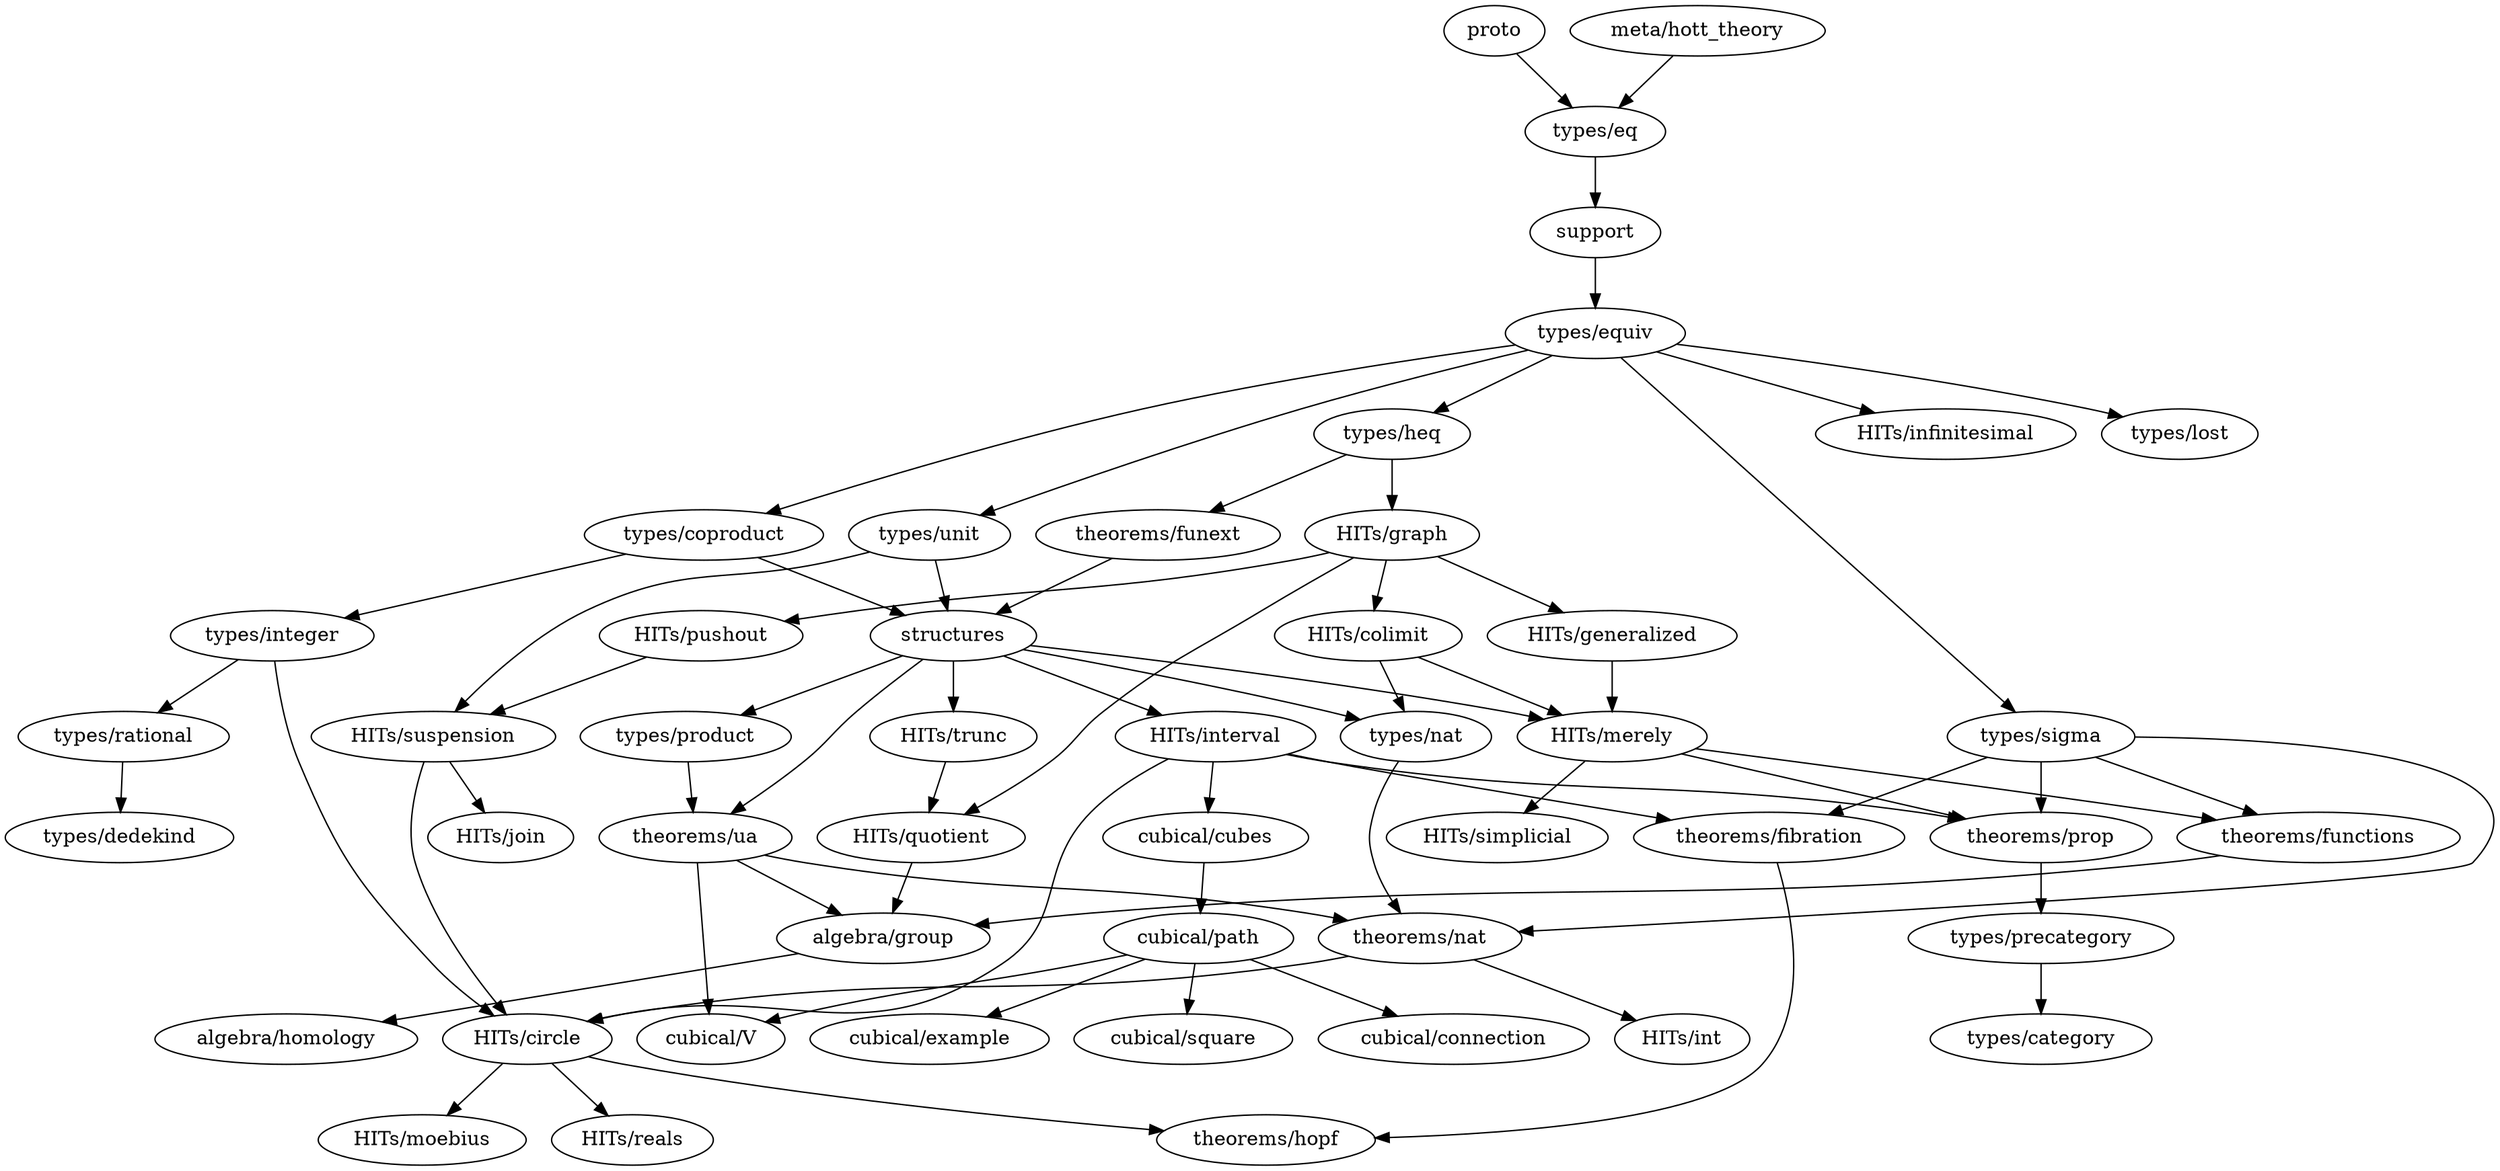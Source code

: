 digraph dependency_map {
  proto -> "types/eq"
  "meta/hott_theory" -> "types/eq"
  support -> "types/equiv"
  structures -> {
    "theorems/ua",
    "HITs/interval",
    "HITs/merely",
    "HITs/trunc",
    "types/product",
    "types/nat"
  }

  subgraph algebra {
    "algebra/group" -> { "algebra/homology" }
    "algebra/homology"
  }

  subgraph types {
    "types/category"
    "types/coproduct" -> { "types/integer", structures }
    "types/dedekind"
    "types/eq" -> { support }
    "types/equiv" -> {
      "types/heq",
      "HITs/infinitesimal",
      "types/coproduct",
      "types/lost",
      "types/unit",
      "types/sigma"
    }
    "types/heq" -> {
      "HITs/graph", "theorems/funext"
    }
    "types/integer" -> {
      "HITs/circle",
      "types/rational"
    }
    "types/lost"
    "types/nat" -> { "theorems/nat" }
    "types/precategory" -> { "types/category" }
    "types/product" -> { "theorems/ua" }
    "types/rational" -> { "types/dedekind" }
    "types/sigma" -> {
      "theorems/fibration", "theorems/prop",
      "theorems/nat", "theorems/functions"
    }
    "types/unit" -> { structures, "HITs/suspension" }
  }

  subgraph HITs {
    "HITs/circle" -> { "theorems/hopf", "HITs/moebius", "HITs/reals" }
    "HITs/colimit" -> { "HITs/merely", "types/nat" }
    "HITs/generalized" -> "HITs/merely"
    "HITs/graph" -> {
      "HITs/colimit",
      "HITs/generalized",
      "HITs/pushout",
      "HITs/quotient"
    }
    "HITs/infinitesimal"
    "HITs/interval" -> {
      "cubical/cubes"
      "HITs/circle",
      "theorems/prop",
      "theorems/fibration"
    }
    "HITs/join"
    "HITs/merely" -> {
      "theorems/prop",
      "HITs/simplicial",
      "theorems/functions"
    }
    "HITs/moebius"
    "HITs/pushout" -> {
      "HITs/suspension"
    }
    "HITs/quotient" -> { "algebra/group" }
    "HITs/reals"
    "HITs/simplicial"
    "HITs/suspension" -> { "HITs/circle", "HITs/join" }
    "HITs/trunc" -> { "HITs/quotient" }
  }

  subgraph cubical {
    "cubical/connection"
    "cubical/cubes" -> "cubical/path"
    "cubical/example"
    "cubical/path" -> {
      "cubical/square",
      "cubical/example",
      "cubical/V",
      "cubical/connection"
    }
    "cubical/square"
    "cubical/V"
  }

  subgraph theorems {
    "theorems/fibration" -> { "theorems/hopf" }
    "theorems/functions" -> { "algebra/group" }
    "theorems/funext" -> { structures }
    "theorems/hopf"
    "theorems/nat" -> { "HITs/circle", "HITs/int" }
    "theorems/prop" -> { "types/precategory" }
    "theorems/ua" -> { "algebra/group", "theorems/nat", "cubical/V" }
  }
}